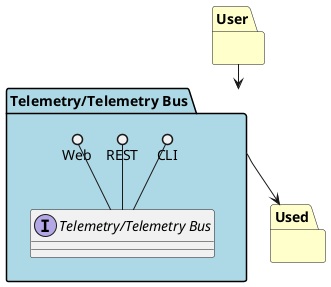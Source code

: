 @startuml

package "User" #ffffcc {

}

package "Used" #ffffcc {

}

package "Telemetry/Telemetry Bus" #lightblue {

    interface "Telemetry/Telemetry Bus" {
    }

    CLI ()-- "Telemetry/Telemetry Bus"
    REST ()-- "Telemetry/Telemetry Bus"
    Web ()-- "Telemetry/Telemetry Bus"
}

User --> "Telemetry/Telemetry Bus"
"Telemetry/Telemetry Bus" --> Used

@enduml

